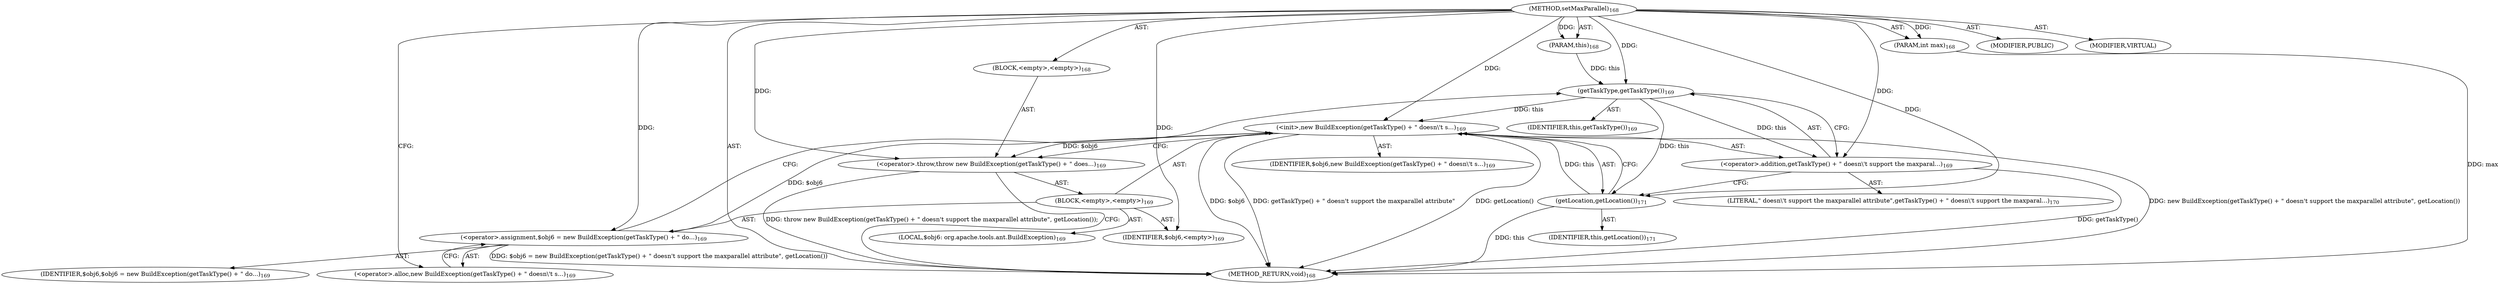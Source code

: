 digraph "setMaxParallel" {  
"111669149708" [label = <(METHOD,setMaxParallel)<SUB>168</SUB>> ]
"115964117003" [label = <(PARAM,this)<SUB>168</SUB>> ]
"115964117016" [label = <(PARAM,int max)<SUB>168</SUB>> ]
"25769803795" [label = <(BLOCK,&lt;empty&gt;,&lt;empty&gt;)<SUB>168</SUB>> ]
"30064771133" [label = <(&lt;operator&gt;.throw,throw new BuildException(getTaskType() + &quot; does...)<SUB>169</SUB>> ]
"25769803796" [label = <(BLOCK,&lt;empty&gt;,&lt;empty&gt;)<SUB>169</SUB>> ]
"94489280519" [label = <(LOCAL,$obj6: org.apache.tools.ant.BuildException)<SUB>169</SUB>> ]
"30064771134" [label = <(&lt;operator&gt;.assignment,$obj6 = new BuildException(getTaskType() + &quot; do...)<SUB>169</SUB>> ]
"68719476787" [label = <(IDENTIFIER,$obj6,$obj6 = new BuildException(getTaskType() + &quot; do...)<SUB>169</SUB>> ]
"30064771135" [label = <(&lt;operator&gt;.alloc,new BuildException(getTaskType() + &quot; doesn\'t s...)<SUB>169</SUB>> ]
"30064771136" [label = <(&lt;init&gt;,new BuildException(getTaskType() + &quot; doesn\'t s...)<SUB>169</SUB>> ]
"68719476788" [label = <(IDENTIFIER,$obj6,new BuildException(getTaskType() + &quot; doesn\'t s...)<SUB>169</SUB>> ]
"30064771137" [label = <(&lt;operator&gt;.addition,getTaskType() + &quot; doesn\'t support the maxparal...)<SUB>169</SUB>> ]
"30064771138" [label = <(getTaskType,getTaskType())<SUB>169</SUB>> ]
"68719476753" [label = <(IDENTIFIER,this,getTaskType())<SUB>169</SUB>> ]
"90194313226" [label = <(LITERAL,&quot; doesn\'t support the maxparallel attribute&quot;,getTaskType() + &quot; doesn\'t support the maxparal...)<SUB>170</SUB>> ]
"30064771139" [label = <(getLocation,getLocation())<SUB>171</SUB>> ]
"68719476754" [label = <(IDENTIFIER,this,getLocation())<SUB>171</SUB>> ]
"68719476789" [label = <(IDENTIFIER,$obj6,&lt;empty&gt;)<SUB>169</SUB>> ]
"133143986213" [label = <(MODIFIER,PUBLIC)> ]
"133143986214" [label = <(MODIFIER,VIRTUAL)> ]
"128849018892" [label = <(METHOD_RETURN,void)<SUB>168</SUB>> ]
  "111669149708" -> "115964117003"  [ label = "AST: "] 
  "111669149708" -> "115964117016"  [ label = "AST: "] 
  "111669149708" -> "25769803795"  [ label = "AST: "] 
  "111669149708" -> "133143986213"  [ label = "AST: "] 
  "111669149708" -> "133143986214"  [ label = "AST: "] 
  "111669149708" -> "128849018892"  [ label = "AST: "] 
  "25769803795" -> "30064771133"  [ label = "AST: "] 
  "30064771133" -> "25769803796"  [ label = "AST: "] 
  "25769803796" -> "94489280519"  [ label = "AST: "] 
  "25769803796" -> "30064771134"  [ label = "AST: "] 
  "25769803796" -> "30064771136"  [ label = "AST: "] 
  "25769803796" -> "68719476789"  [ label = "AST: "] 
  "30064771134" -> "68719476787"  [ label = "AST: "] 
  "30064771134" -> "30064771135"  [ label = "AST: "] 
  "30064771136" -> "68719476788"  [ label = "AST: "] 
  "30064771136" -> "30064771137"  [ label = "AST: "] 
  "30064771136" -> "30064771139"  [ label = "AST: "] 
  "30064771137" -> "30064771138"  [ label = "AST: "] 
  "30064771137" -> "90194313226"  [ label = "AST: "] 
  "30064771138" -> "68719476753"  [ label = "AST: "] 
  "30064771139" -> "68719476754"  [ label = "AST: "] 
  "30064771133" -> "128849018892"  [ label = "CFG: "] 
  "30064771134" -> "30064771138"  [ label = "CFG: "] 
  "30064771136" -> "30064771133"  [ label = "CFG: "] 
  "30064771135" -> "30064771134"  [ label = "CFG: "] 
  "30064771137" -> "30064771139"  [ label = "CFG: "] 
  "30064771139" -> "30064771136"  [ label = "CFG: "] 
  "30064771138" -> "30064771137"  [ label = "CFG: "] 
  "111669149708" -> "30064771135"  [ label = "CFG: "] 
  "115964117016" -> "128849018892"  [ label = "DDG: max"] 
  "30064771134" -> "128849018892"  [ label = "DDG: $obj6 = new BuildException(getTaskType() + &quot; doesn\'t support the maxparallel attribute&quot;, getLocation())"] 
  "30064771136" -> "128849018892"  [ label = "DDG: $obj6"] 
  "30064771137" -> "128849018892"  [ label = "DDG: getTaskType()"] 
  "30064771136" -> "128849018892"  [ label = "DDG: getTaskType() + &quot; doesn\'t support the maxparallel attribute&quot;"] 
  "30064771139" -> "128849018892"  [ label = "DDG: this"] 
  "30064771136" -> "128849018892"  [ label = "DDG: getLocation()"] 
  "30064771136" -> "128849018892"  [ label = "DDG: new BuildException(getTaskType() + &quot; doesn\'t support the maxparallel attribute&quot;, getLocation())"] 
  "30064771133" -> "128849018892"  [ label = "DDG: throw new BuildException(getTaskType() + &quot; doesn\'t support the maxparallel attribute&quot;, getLocation());"] 
  "111669149708" -> "115964117003"  [ label = "DDG: "] 
  "111669149708" -> "115964117016"  [ label = "DDG: "] 
  "30064771136" -> "30064771133"  [ label = "DDG: $obj6"] 
  "111669149708" -> "30064771133"  [ label = "DDG: "] 
  "111669149708" -> "30064771134"  [ label = "DDG: "] 
  "111669149708" -> "68719476789"  [ label = "DDG: "] 
  "30064771134" -> "30064771136"  [ label = "DDG: $obj6"] 
  "111669149708" -> "30064771136"  [ label = "DDG: "] 
  "30064771138" -> "30064771136"  [ label = "DDG: this"] 
  "30064771139" -> "30064771136"  [ label = "DDG: this"] 
  "30064771138" -> "30064771137"  [ label = "DDG: this"] 
  "111669149708" -> "30064771137"  [ label = "DDG: "] 
  "30064771138" -> "30064771139"  [ label = "DDG: this"] 
  "111669149708" -> "30064771139"  [ label = "DDG: "] 
  "115964117003" -> "30064771138"  [ label = "DDG: this"] 
  "111669149708" -> "30064771138"  [ label = "DDG: "] 
}
